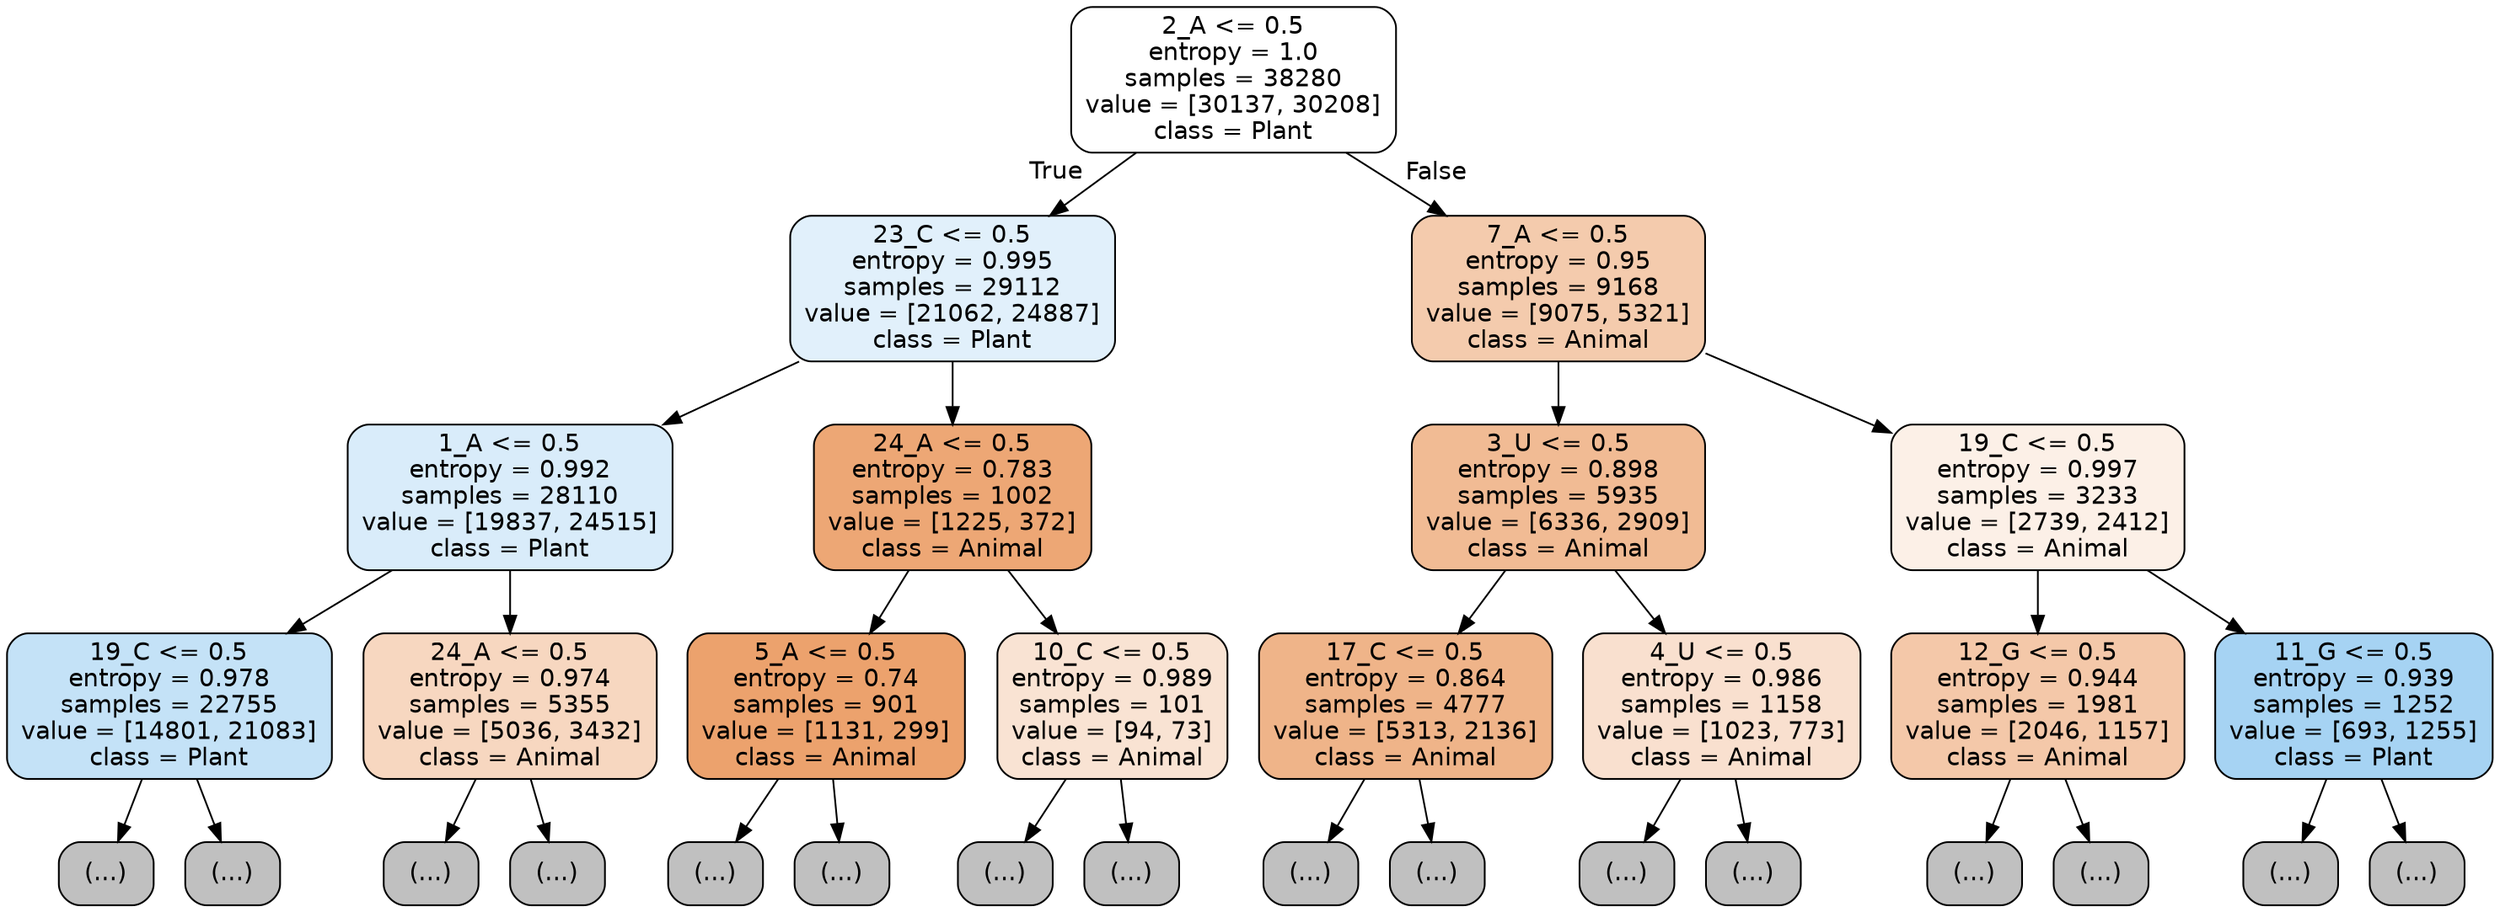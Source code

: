 digraph Tree {
node [shape=box, style="filled, rounded", color="black", fontname="helvetica"] ;
edge [fontname="helvetica"] ;
0 [label="2_A <= 0.5\nentropy = 1.0\nsamples = 38280\nvalue = [30137, 30208]\nclass = Plant", fillcolor="#ffffff"] ;
1 [label="23_C <= 0.5\nentropy = 0.995\nsamples = 29112\nvalue = [21062, 24887]\nclass = Plant", fillcolor="#e1f0fb"] ;
0 -> 1 [labeldistance=2.5, labelangle=45, headlabel="True"] ;
2 [label="1_A <= 0.5\nentropy = 0.992\nsamples = 28110\nvalue = [19837, 24515]\nclass = Plant", fillcolor="#d9ecfa"] ;
1 -> 2 ;
3 [label="19_C <= 0.5\nentropy = 0.978\nsamples = 22755\nvalue = [14801, 21083]\nclass = Plant", fillcolor="#c4e2f7"] ;
2 -> 3 ;
4 [label="(...)", fillcolor="#C0C0C0"] ;
3 -> 4 ;
7105 [label="(...)", fillcolor="#C0C0C0"] ;
3 -> 7105 ;
9570 [label="24_A <= 0.5\nentropy = 0.974\nsamples = 5355\nvalue = [5036, 3432]\nclass = Animal", fillcolor="#f7d7c0"] ;
2 -> 9570 ;
9571 [label="(...)", fillcolor="#C0C0C0"] ;
9570 -> 9571 ;
12352 [label="(...)", fillcolor="#C0C0C0"] ;
9570 -> 12352 ;
12411 [label="24_A <= 0.5\nentropy = 0.783\nsamples = 1002\nvalue = [1225, 372]\nclass = Animal", fillcolor="#eda775"] ;
1 -> 12411 ;
12412 [label="5_A <= 0.5\nentropy = 0.74\nsamples = 901\nvalue = [1131, 299]\nclass = Animal", fillcolor="#eca26d"] ;
12411 -> 12412 ;
12413 [label="(...)", fillcolor="#C0C0C0"] ;
12412 -> 12413 ;
12746 [label="(...)", fillcolor="#C0C0C0"] ;
12412 -> 12746 ;
12861 [label="10_C <= 0.5\nentropy = 0.989\nsamples = 101\nvalue = [94, 73]\nclass = Animal", fillcolor="#f9e3d3"] ;
12411 -> 12861 ;
12862 [label="(...)", fillcolor="#C0C0C0"] ;
12861 -> 12862 ;
12913 [label="(...)", fillcolor="#C0C0C0"] ;
12861 -> 12913 ;
12924 [label="7_A <= 0.5\nentropy = 0.95\nsamples = 9168\nvalue = [9075, 5321]\nclass = Animal", fillcolor="#f4cbad"] ;
0 -> 12924 [labeldistance=2.5, labelangle=-45, headlabel="False"] ;
12925 [label="3_U <= 0.5\nentropy = 0.898\nsamples = 5935\nvalue = [6336, 2909]\nclass = Animal", fillcolor="#f1bb94"] ;
12924 -> 12925 ;
12926 [label="17_C <= 0.5\nentropy = 0.864\nsamples = 4777\nvalue = [5313, 2136]\nclass = Animal", fillcolor="#efb489"] ;
12925 -> 12926 ;
12927 [label="(...)", fillcolor="#C0C0C0"] ;
12926 -> 12927 ;
14834 [label="(...)", fillcolor="#C0C0C0"] ;
12926 -> 14834 ;
15279 [label="4_U <= 0.5\nentropy = 0.986\nsamples = 1158\nvalue = [1023, 773]\nclass = Animal", fillcolor="#f9e0cf"] ;
12925 -> 15279 ;
15280 [label="(...)", fillcolor="#C0C0C0"] ;
15279 -> 15280 ;
15793 [label="(...)", fillcolor="#C0C0C0"] ;
15279 -> 15793 ;
15948 [label="19_C <= 0.5\nentropy = 0.997\nsamples = 3233\nvalue = [2739, 2412]\nclass = Animal", fillcolor="#fcf0e7"] ;
12924 -> 15948 ;
15949 [label="12_G <= 0.5\nentropy = 0.944\nsamples = 1981\nvalue = [2046, 1157]\nclass = Animal", fillcolor="#f4c8a9"] ;
15948 -> 15949 ;
15950 [label="(...)", fillcolor="#C0C0C0"] ;
15949 -> 15950 ;
16599 [label="(...)", fillcolor="#C0C0C0"] ;
15949 -> 16599 ;
16876 [label="11_G <= 0.5\nentropy = 0.939\nsamples = 1252\nvalue = [693, 1255]\nclass = Plant", fillcolor="#a6d3f3"] ;
15948 -> 16876 ;
16877 [label="(...)", fillcolor="#C0C0C0"] ;
16876 -> 16877 ;
17096 [label="(...)", fillcolor="#C0C0C0"] ;
16876 -> 17096 ;
}